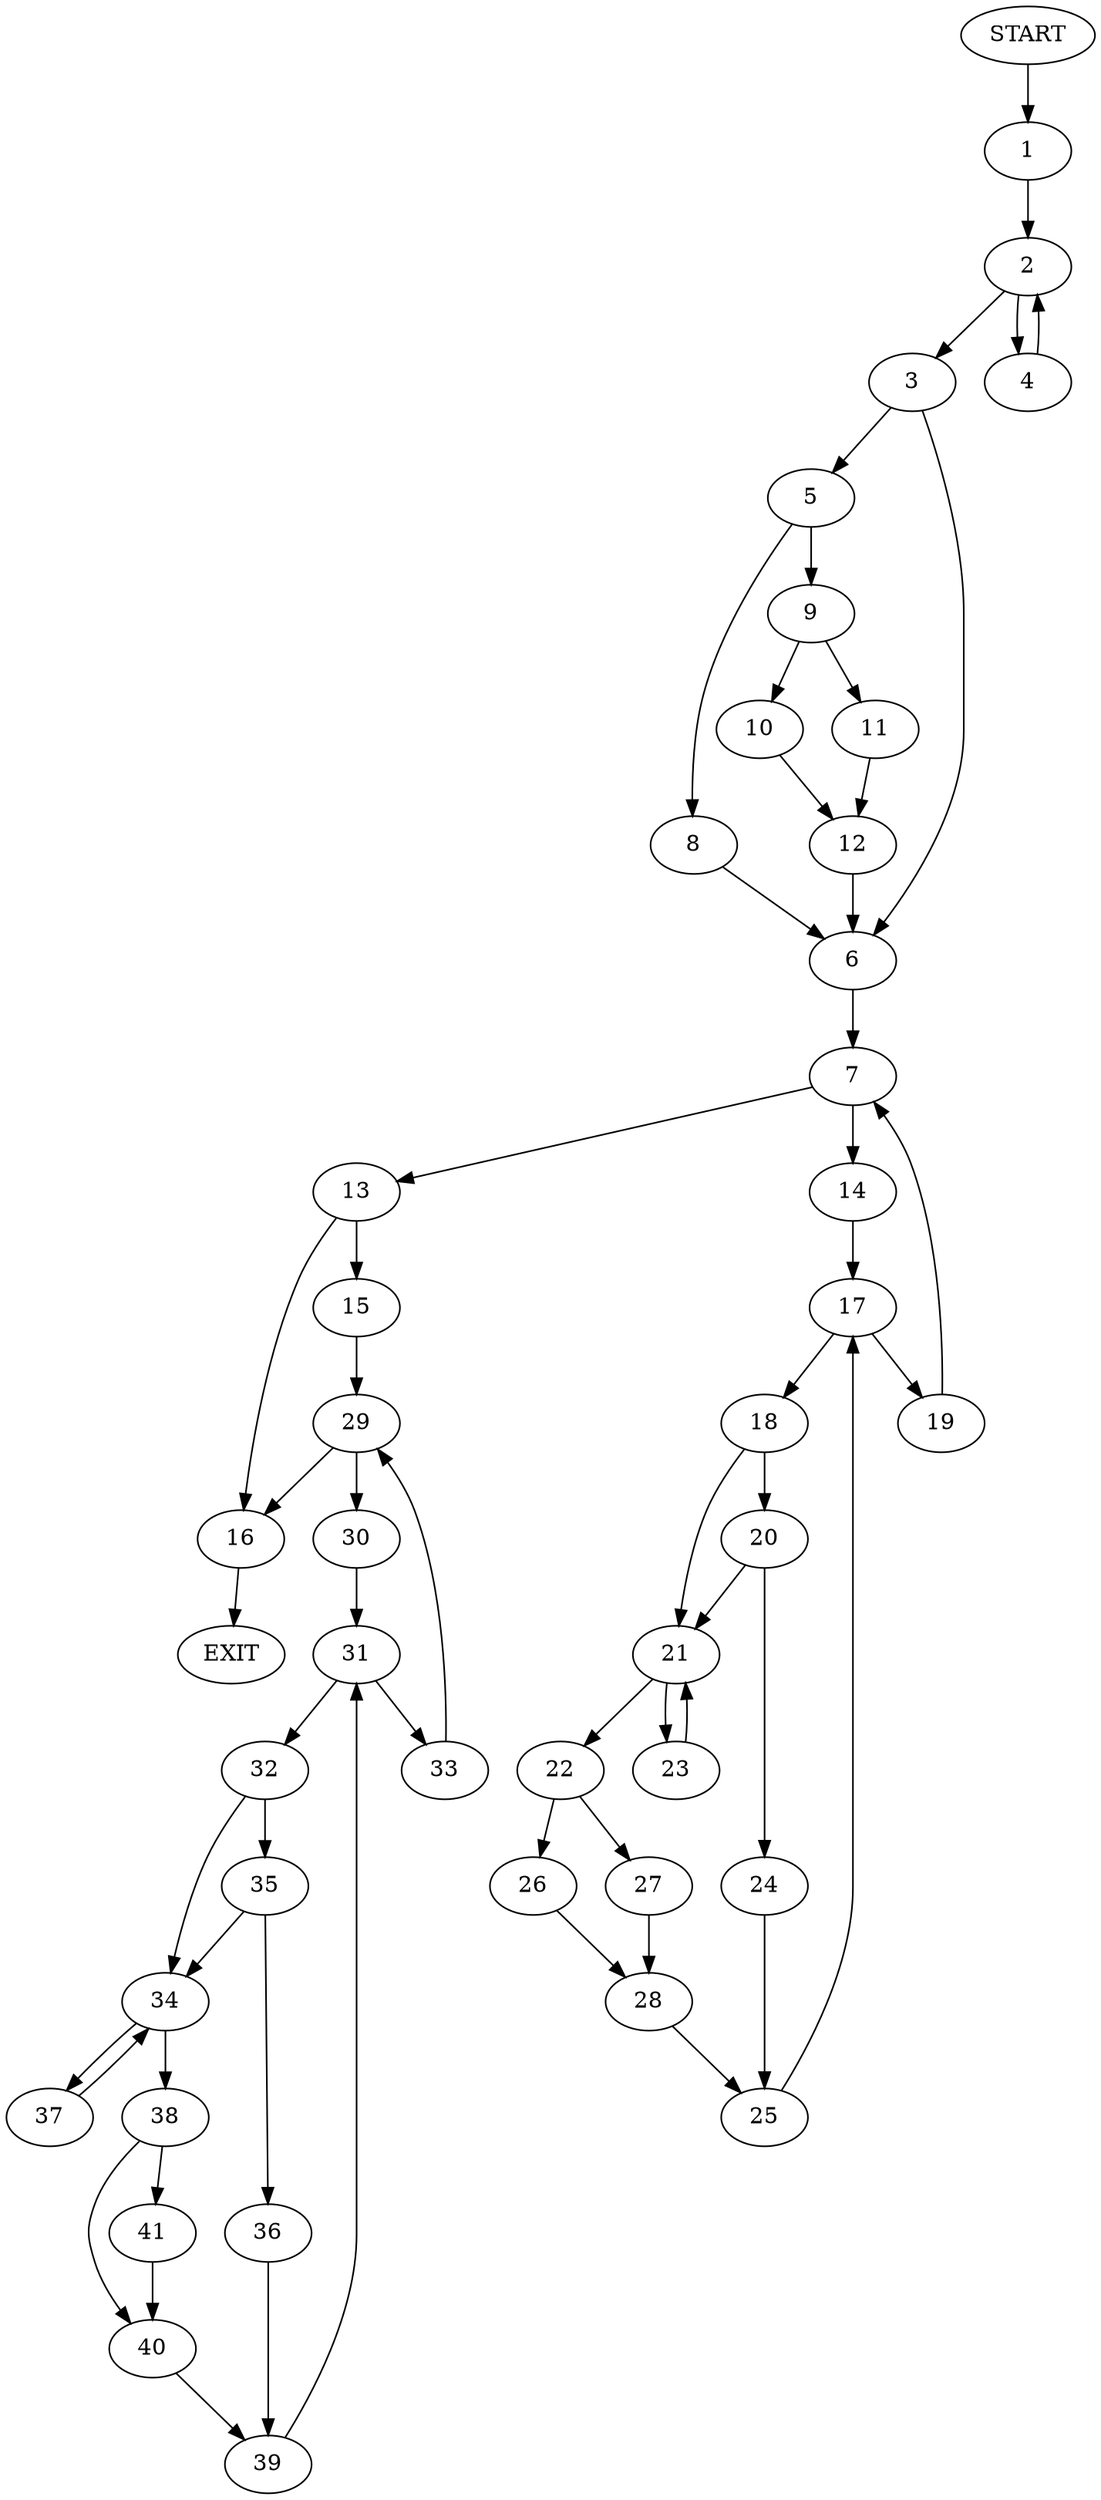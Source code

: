 digraph {
0 [label="START"]
42 [label="EXIT"]
0 -> 1
1 -> 2
2 -> 3
2 -> 4
4 -> 2
3 -> 5
3 -> 6
6 -> 7
5 -> 8
5 -> 9
8 -> 6
9 -> 10
9 -> 11
10 -> 12
11 -> 12
12 -> 6
7 -> 13
7 -> 14
13 -> 15
13 -> 16
14 -> 17
17 -> 18
17 -> 19
19 -> 7
18 -> 20
18 -> 21
21 -> 22
21 -> 23
20 -> 24
20 -> 21
24 -> 25
25 -> 17
23 -> 21
22 -> 26
22 -> 27
27 -> 28
26 -> 28
28 -> 25
16 -> 42
15 -> 29
29 -> 30
29 -> 16
30 -> 31
31 -> 32
31 -> 33
33 -> 29
32 -> 34
32 -> 35
35 -> 34
35 -> 36
34 -> 37
34 -> 38
36 -> 39
39 -> 31
37 -> 34
38 -> 40
38 -> 41
41 -> 40
40 -> 39
}
